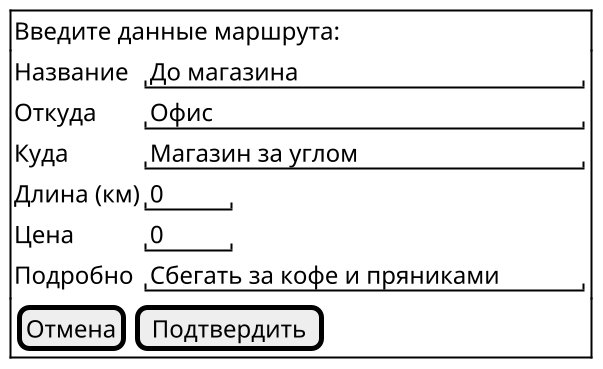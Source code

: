 @startsalt

scale 2

{+

{ 
    Введите данные маршрута: 
}
{
    Название   | "До магазина                "
    Откуда     | "Офис                       "
    Куда       | "Магазин за углом           "
    Длина (км) | "0    "
    Цена       | "0    "
    Подробно   | "Сбегать за кофе и пряниками"
}
{ [Отмена] | [Подтвердить] }

}

@endsalt



